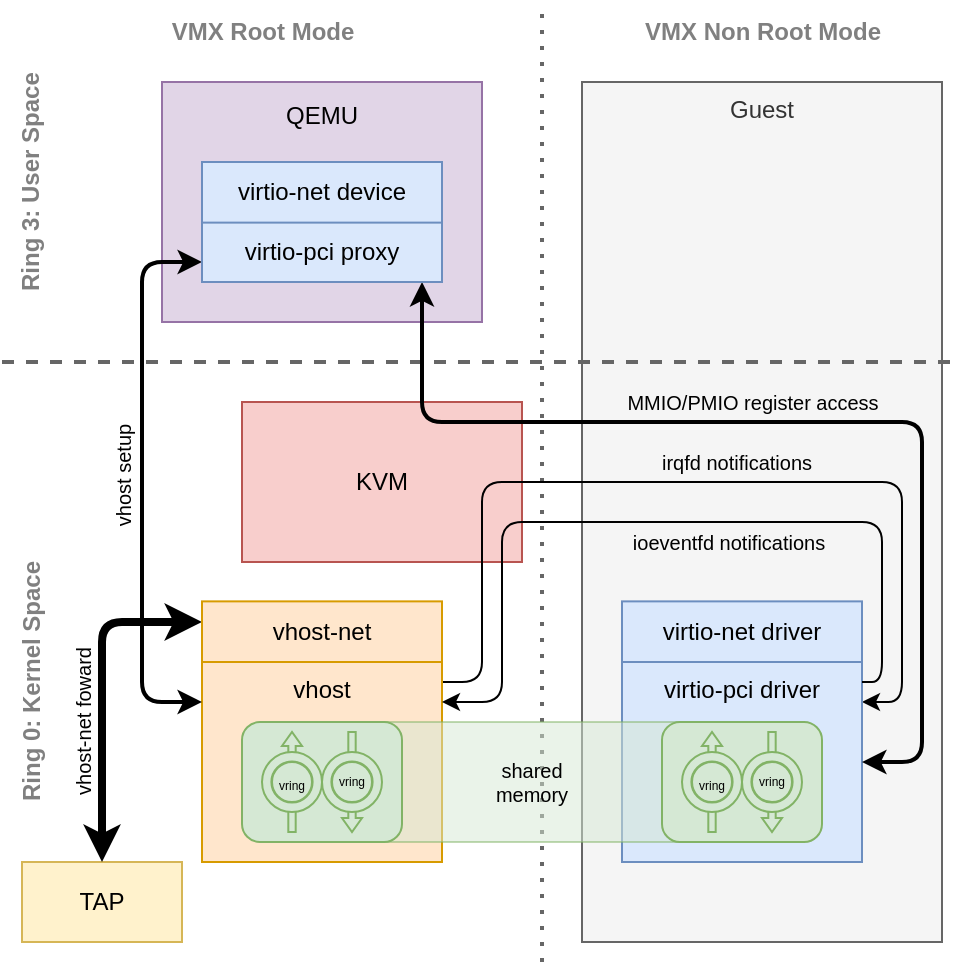 <mxfile version="20.2.8" type="github">
  <diagram id="oZOYW1duo3crIYeeSJwp" name="Page-1">
    <mxGraphModel dx="813" dy="453" grid="1" gridSize="10" guides="1" tooltips="1" connect="1" arrows="1" fold="1" page="1" pageScale="1" pageWidth="500" pageHeight="500" math="0" shadow="0">
      <root>
        <mxCell id="0" />
        <mxCell id="1" parent="0" />
        <mxCell id="YKHGhaV-Iw9WPsnm1_ly-10" value="KVM" style="rounded=0;whiteSpace=wrap;html=1;fillColor=#f8cecc;strokeColor=#b85450;" parent="1" vertex="1">
          <mxGeometry x="130" y="210" width="140" height="80" as="geometry" />
        </mxCell>
        <mxCell id="YKHGhaV-Iw9WPsnm1_ly-8" value="&lt;div&gt;Guest&lt;/div&gt;&lt;div&gt;&lt;br&gt;&lt;/div&gt;&lt;div&gt;&lt;br&gt;&lt;/div&gt;&lt;div&gt;&lt;br&gt;&lt;/div&gt;&lt;div&gt;&lt;br&gt;&lt;/div&gt;&lt;div&gt;&lt;br&gt;&lt;/div&gt;&lt;div&gt;&lt;br&gt;&lt;/div&gt;&lt;div&gt;&lt;br&gt;&lt;/div&gt;&lt;div&gt;&lt;br&gt;&lt;/div&gt;&lt;div&gt;&lt;br&gt;&lt;/div&gt;&lt;div&gt;&lt;br&gt;&lt;/div&gt;&lt;div&gt;&lt;br&gt;&lt;/div&gt;&lt;div&gt;&lt;br&gt;&lt;/div&gt;&lt;div&gt;&lt;br&gt;&lt;/div&gt;&lt;div&gt;&lt;br&gt;&lt;/div&gt;&lt;div&gt;&lt;br&gt;&lt;/div&gt;&lt;div&gt;&lt;br&gt;&lt;/div&gt;&lt;div&gt;&lt;br&gt;&lt;/div&gt;&lt;div&gt;&lt;br&gt;&lt;/div&gt;&lt;div&gt;&lt;br&gt;&lt;/div&gt;&lt;div&gt;&lt;br&gt;&lt;/div&gt;&lt;div&gt;&lt;br&gt;&lt;/div&gt;&lt;div&gt;&lt;br&gt;&lt;/div&gt;&lt;div&gt;&lt;br&gt;&lt;/div&gt;&lt;div&gt;&lt;br&gt;&lt;/div&gt;&lt;div&gt;&lt;br&gt;&lt;/div&gt;&lt;div&gt;&lt;br&gt;&lt;/div&gt;&lt;div&gt;&lt;br&gt;&lt;/div&gt;&lt;div&gt;&lt;br&gt;&lt;/div&gt;" style="rounded=0;whiteSpace=wrap;html=1;fillColor=#f5f5f5;fontColor=#333333;strokeColor=#666666;" parent="1" vertex="1">
          <mxGeometry x="300" y="50" width="180" height="430" as="geometry" />
        </mxCell>
        <mxCell id="YKHGhaV-Iw9WPsnm1_ly-1" value="" style="endArrow=none;dashed=1;html=1;rounded=0;strokeWidth=2;fillColor=#f5f5f5;strokeColor=#666666;" parent="1" edge="1">
          <mxGeometry width="50" height="50" relative="1" as="geometry">
            <mxPoint x="10" y="190" as="sourcePoint" />
            <mxPoint x="490" y="190" as="targetPoint" />
          </mxGeometry>
        </mxCell>
        <mxCell id="YKHGhaV-Iw9WPsnm1_ly-3" value="" style="endArrow=none;dashed=1;html=1;dashPattern=1 3;strokeWidth=2;rounded=0;fillColor=#f5f5f5;strokeColor=#666666;" parent="1" edge="1">
          <mxGeometry width="50" height="50" relative="1" as="geometry">
            <mxPoint x="280" y="490" as="sourcePoint" />
            <mxPoint x="280" y="10" as="targetPoint" />
          </mxGeometry>
        </mxCell>
        <mxCell id="YKHGhaV-Iw9WPsnm1_ly-4" value="VMX Root Mode" style="text;html=1;align=center;verticalAlign=middle;rounded=0;fontStyle=1;fontColor=#808080;" parent="1" vertex="1">
          <mxGeometry x="10" y="10" width="260" height="30" as="geometry" />
        </mxCell>
        <mxCell id="YKHGhaV-Iw9WPsnm1_ly-5" value="&lt;b&gt;VMX Non Root Mode&lt;/b&gt;" style="text;html=1;align=center;verticalAlign=middle;rounded=0;fontColor=#808080;" parent="1" vertex="1">
          <mxGeometry x="290" y="10" width="200" height="30" as="geometry" />
        </mxCell>
        <mxCell id="YKHGhaV-Iw9WPsnm1_ly-6" value="Ring 3: User Space" style="text;html=1;align=center;verticalAlign=middle;rounded=0;rotation=270;fontStyle=1;fontColor=#808080;" parent="1" vertex="1">
          <mxGeometry x="-64.69" y="85.31" width="179.38" height="30" as="geometry" />
        </mxCell>
        <mxCell id="YKHGhaV-Iw9WPsnm1_ly-7" value="Ring 0: Kernel Space" style="text;html=1;align=center;verticalAlign=middle;rounded=0;rotation=270;fontStyle=1;fontColor=#808080;" parent="1" vertex="1">
          <mxGeometry x="-115" y="335" width="280" height="30" as="geometry" />
        </mxCell>
        <mxCell id="YKHGhaV-Iw9WPsnm1_ly-9" value="TAP" style="rounded=0;whiteSpace=wrap;html=1;fillColor=#fff2cc;strokeColor=#d6b656;" parent="1" vertex="1">
          <mxGeometry x="20" y="440" width="80" height="40" as="geometry" />
        </mxCell>
        <mxCell id="YKHGhaV-Iw9WPsnm1_ly-41" style="edgeStyle=orthogonalEdgeStyle;rounded=1;orthogonalLoop=1;jettySize=auto;html=1;strokeWidth=4;fontSize=12;startArrow=classic;startFill=1;entryX=0.5;entryY=0;entryDx=0;entryDy=0;" parent="1" source="BuKsE_VjunbPpSj5-xp7-6" edge="1" target="YKHGhaV-Iw9WPsnm1_ly-9">
          <mxGeometry relative="1" as="geometry">
            <mxPoint x="100" y="460" as="targetPoint" />
            <Array as="points">
              <mxPoint x="60" y="320" />
            </Array>
            <mxPoint x="110" y="310" as="sourcePoint" />
          </mxGeometry>
        </mxCell>
        <mxCell id="YKHGhaV-Iw9WPsnm1_ly-46" value="vhost-net foward" style="edgeLabel;html=1;align=center;verticalAlign=middle;resizable=0;points=[];fontSize=10;rotation=270;" parent="YKHGhaV-Iw9WPsnm1_ly-41" vertex="1" connectable="0">
          <mxGeometry x="0.049" y="-2" relative="1" as="geometry">
            <mxPoint x="-8" y="11" as="offset" />
          </mxGeometry>
        </mxCell>
        <mxCell id="YKHGhaV-Iw9WPsnm1_ly-42" style="edgeStyle=orthogonalEdgeStyle;rounded=1;orthogonalLoop=1;jettySize=auto;html=1;strokeWidth=1;fontSize=12;startArrow=none;startFill=0;" parent="1" source="YKHGhaV-Iw9WPsnm1_ly-11" target="YKHGhaV-Iw9WPsnm1_ly-22" edge="1">
          <mxGeometry relative="1" as="geometry">
            <Array as="points">
              <mxPoint x="250" y="350" />
              <mxPoint x="250" y="250" />
              <mxPoint x="460" y="250" />
              <mxPoint x="460" y="360" />
            </Array>
          </mxGeometry>
        </mxCell>
        <mxCell id="YKHGhaV-Iw9WPsnm1_ly-49" value="irqfd notifications" style="edgeLabel;html=1;align=center;verticalAlign=middle;resizable=0;points=[];fontSize=10;labelBackgroundColor=none;" parent="YKHGhaV-Iw9WPsnm1_ly-42" vertex="1" connectable="0">
          <mxGeometry x="0.313" y="-1" relative="1" as="geometry">
            <mxPoint x="-55" y="-11" as="offset" />
          </mxGeometry>
        </mxCell>
        <mxCell id="YKHGhaV-Iw9WPsnm1_ly-11" value="&lt;div&gt;vhost&lt;/div&gt;&lt;div&gt;&lt;br&gt;&lt;/div&gt;&lt;div&gt;&lt;br&gt;&lt;/div&gt;&lt;div&gt;&lt;br&gt;&lt;/div&gt;&lt;div&gt;&lt;br&gt;&lt;/div&gt;&lt;div&gt;&lt;br&gt;&lt;/div&gt;" style="rounded=0;whiteSpace=wrap;html=1;align=center;fillColor=#ffe6cc;strokeColor=#d79b00;" parent="1" vertex="1">
          <mxGeometry x="110" y="340" width="120" height="100" as="geometry" />
        </mxCell>
        <mxCell id="YKHGhaV-Iw9WPsnm1_ly-22" value="&lt;div&gt;virtio-pci driver&lt;/div&gt;&lt;div&gt;&lt;br&gt;&lt;/div&gt;&lt;div&gt;&lt;br&gt;&lt;/div&gt;&lt;div&gt;&lt;br&gt;&lt;/div&gt;&lt;div&gt;&lt;br&gt;&lt;/div&gt;&lt;div&gt;&lt;br&gt;&lt;/div&gt;" style="rounded=0;whiteSpace=wrap;html=1;align=center;fillColor=#dae8fc;strokeColor=#6c8ebf;" parent="1" vertex="1">
          <mxGeometry x="320" y="340" width="120" height="100" as="geometry" />
        </mxCell>
        <mxCell id="YKHGhaV-Iw9WPsnm1_ly-31" value="&lt;div style=&quot;font-size: 10px;&quot;&gt;&lt;font style=&quot;font-size: 10px;&quot;&gt;shared&lt;/font&gt;&lt;/div&gt;&lt;div style=&quot;font-size: 10px;&quot;&gt;&lt;font style=&quot;font-size: 10px;&quot;&gt;memory&lt;/font&gt;&lt;/div&gt;" style="rounded=0;whiteSpace=wrap;html=1;fontSize=6;opacity=50;fillColor=#d5e8d4;strokeColor=#82b366;" parent="1" vertex="1">
          <mxGeometry x="200" y="370" width="150" height="60" as="geometry" />
        </mxCell>
        <mxCell id="YKHGhaV-Iw9WPsnm1_ly-34" value="&lt;div&gt;QEMU&lt;/div&gt;&lt;div&gt;&lt;br&gt;&lt;/div&gt;&lt;div&gt;&lt;br&gt;&lt;/div&gt;&lt;div&gt;&lt;br&gt;&lt;/div&gt;&lt;div&gt;&lt;br&gt;&lt;/div&gt;&lt;div&gt;&lt;br&gt;&lt;/div&gt;&lt;div&gt;&lt;br&gt;&lt;/div&gt;" style="rounded=0;whiteSpace=wrap;html=1;align=center;fillColor=#e1d5e7;strokeColor=#9673a6;" parent="1" vertex="1">
          <mxGeometry x="90" y="50" width="160" height="120" as="geometry" />
        </mxCell>
        <mxCell id="YKHGhaV-Iw9WPsnm1_ly-44" style="edgeStyle=orthogonalEdgeStyle;rounded=1;orthogonalLoop=1;jettySize=auto;html=1;strokeWidth=2;fontSize=12;startArrow=classic;startFill=1;" parent="1" source="YKHGhaV-Iw9WPsnm1_ly-32" target="YKHGhaV-Iw9WPsnm1_ly-11" edge="1">
          <mxGeometry relative="1" as="geometry">
            <Array as="points">
              <mxPoint x="80" y="140" />
              <mxPoint x="80" y="360" />
            </Array>
          </mxGeometry>
        </mxCell>
        <mxCell id="YKHGhaV-Iw9WPsnm1_ly-47" value="vhost setup" style="edgeLabel;html=1;align=center;verticalAlign=middle;resizable=0;points=[];fontSize=10;rotation=270;" parent="YKHGhaV-Iw9WPsnm1_ly-44" vertex="1" connectable="0">
          <mxGeometry x="-0.023" y="-1" relative="1" as="geometry">
            <mxPoint x="-9" as="offset" />
          </mxGeometry>
        </mxCell>
        <mxCell id="YKHGhaV-Iw9WPsnm1_ly-45" style="edgeStyle=orthogonalEdgeStyle;rounded=1;orthogonalLoop=1;jettySize=auto;html=1;strokeWidth=2;fontSize=12;startArrow=classic;startFill=1;" parent="1" source="YKHGhaV-Iw9WPsnm1_ly-32" target="YKHGhaV-Iw9WPsnm1_ly-22" edge="1">
          <mxGeometry relative="1" as="geometry">
            <Array as="points">
              <mxPoint x="220" y="220" />
              <mxPoint x="470" y="220" />
              <mxPoint x="470" y="390" />
            </Array>
          </mxGeometry>
        </mxCell>
        <mxCell id="YKHGhaV-Iw9WPsnm1_ly-48" value="MMIO/PMIO register access" style="edgeLabel;html=1;align=center;verticalAlign=middle;resizable=0;points=[];fontSize=10;labelBackgroundColor=none;" parent="YKHGhaV-Iw9WPsnm1_ly-45" vertex="1" connectable="0">
          <mxGeometry x="-0.016" y="-2" relative="1" as="geometry">
            <mxPoint x="-21" y="-12" as="offset" />
          </mxGeometry>
        </mxCell>
        <mxCell id="YKHGhaV-Iw9WPsnm1_ly-32" value="virtio-pci proxy" style="rounded=0;whiteSpace=wrap;html=1;align=center;fillColor=#dae8fc;strokeColor=#6c8ebf;" parent="1" vertex="1">
          <mxGeometry x="110" y="120" width="120" height="30" as="geometry" />
        </mxCell>
        <mxCell id="YKHGhaV-Iw9WPsnm1_ly-12" value="" style="rounded=1;whiteSpace=wrap;html=1;fillColor=#d5e8d4;strokeColor=#82b366;" parent="1" vertex="1">
          <mxGeometry x="340" y="370" width="80" height="60" as="geometry" />
        </mxCell>
        <mxCell id="YKHGhaV-Iw9WPsnm1_ly-15" value="" style="shape=singleArrow;direction=north;whiteSpace=wrap;html=1;arrowWidth=0.369;arrowSize=0.14;fillColor=#d5e8d4;strokeColor=#82b366;" parent="1" vertex="1">
          <mxGeometry x="360" y="375" width="10" height="50" as="geometry" />
        </mxCell>
        <mxCell id="YKHGhaV-Iw9WPsnm1_ly-13" value="" style="verticalLabelPosition=bottom;verticalAlign=top;html=1;shape=mxgraph.basic.donut;dx=4.69;fillColor=#d5e8d4;strokeColor=#82b366;" parent="1" vertex="1">
          <mxGeometry x="350" y="385" width="30" height="30" as="geometry" />
        </mxCell>
        <mxCell id="YKHGhaV-Iw9WPsnm1_ly-16" value="" style="shape=singleArrow;direction=south;whiteSpace=wrap;html=1;arrowWidth=0.369;arrowSize=0.14;fillColor=#d5e8d4;strokeColor=#82b366;" parent="1" vertex="1">
          <mxGeometry x="390" y="375" width="10" height="50" as="geometry" />
        </mxCell>
        <mxCell id="YKHGhaV-Iw9WPsnm1_ly-17" value="" style="verticalLabelPosition=bottom;verticalAlign=top;html=1;shape=mxgraph.basic.donut;dx=4.69;fillColor=#d5e8d4;strokeColor=#82b366;" parent="1" vertex="1">
          <mxGeometry x="380" y="385" width="30" height="30" as="geometry" />
        </mxCell>
        <mxCell id="YKHGhaV-Iw9WPsnm1_ly-18" value="&lt;font style=&quot;font-size: 6px;&quot;&gt;vring&lt;/font&gt;" style="ellipse;whiteSpace=wrap;html=1;aspect=fixed;direction=south;fillColor=#d5e8d4;strokeColor=#82b366;" parent="1" vertex="1">
          <mxGeometry x="355" y="390" width="20" height="20" as="geometry" />
        </mxCell>
        <mxCell id="YKHGhaV-Iw9WPsnm1_ly-19" value="vring" style="ellipse;whiteSpace=wrap;html=1;aspect=fixed;direction=south;fontSize=6;fillColor=#d5e8d4;strokeColor=#82b366;" parent="1" vertex="1">
          <mxGeometry x="385" y="390" width="20" height="20" as="geometry" />
        </mxCell>
        <mxCell id="YKHGhaV-Iw9WPsnm1_ly-24" value="" style="rounded=1;whiteSpace=wrap;html=1;fillColor=#d5e8d4;strokeColor=#82b366;" parent="1" vertex="1">
          <mxGeometry x="130" y="370" width="80" height="60" as="geometry" />
        </mxCell>
        <mxCell id="YKHGhaV-Iw9WPsnm1_ly-25" value="" style="shape=singleArrow;direction=north;whiteSpace=wrap;html=1;arrowWidth=0.369;arrowSize=0.14;fillColor=#d5e8d4;strokeColor=#82b366;" parent="1" vertex="1">
          <mxGeometry x="150" y="375" width="10" height="50" as="geometry" />
        </mxCell>
        <mxCell id="YKHGhaV-Iw9WPsnm1_ly-26" value="" style="verticalLabelPosition=bottom;verticalAlign=top;html=1;shape=mxgraph.basic.donut;dx=4.69;fillColor=#d5e8d4;strokeColor=#82b366;" parent="1" vertex="1">
          <mxGeometry x="140" y="385" width="30" height="30" as="geometry" />
        </mxCell>
        <mxCell id="YKHGhaV-Iw9WPsnm1_ly-27" value="" style="shape=singleArrow;direction=south;whiteSpace=wrap;html=1;arrowWidth=0.369;arrowSize=0.14;fillColor=#d5e8d4;strokeColor=#82b366;" parent="1" vertex="1">
          <mxGeometry x="180" y="375" width="10" height="50" as="geometry" />
        </mxCell>
        <mxCell id="YKHGhaV-Iw9WPsnm1_ly-28" value="" style="verticalLabelPosition=bottom;verticalAlign=top;html=1;shape=mxgraph.basic.donut;dx=4.69;fillColor=#d5e8d4;strokeColor=#82b366;" parent="1" vertex="1">
          <mxGeometry x="170" y="385" width="30" height="30" as="geometry" />
        </mxCell>
        <mxCell id="YKHGhaV-Iw9WPsnm1_ly-29" value="&lt;font style=&quot;font-size: 6px;&quot;&gt;vring&lt;/font&gt;" style="ellipse;whiteSpace=wrap;html=1;aspect=fixed;direction=south;fillColor=#d5e8d4;strokeColor=#82b366;" parent="1" vertex="1">
          <mxGeometry x="145" y="390" width="20" height="20" as="geometry" />
        </mxCell>
        <mxCell id="YKHGhaV-Iw9WPsnm1_ly-30" value="vring" style="ellipse;whiteSpace=wrap;html=1;aspect=fixed;direction=south;fontSize=6;fillColor=#d5e8d4;strokeColor=#82b366;" parent="1" vertex="1">
          <mxGeometry x="175" y="390" width="20" height="20" as="geometry" />
        </mxCell>
        <mxCell id="BuKsE_VjunbPpSj5-xp7-1" value="&lt;div&gt;virtio-net device&lt;/div&gt;" style="rounded=0;whiteSpace=wrap;html=1;align=center;fillColor=#dae8fc;strokeColor=#6c8ebf;" vertex="1" parent="1">
          <mxGeometry x="110" y="90" width="120" height="30.31" as="geometry" />
        </mxCell>
        <mxCell id="BuKsE_VjunbPpSj5-xp7-3" value="&lt;div&gt;virtio-net driver&lt;/div&gt;" style="rounded=0;whiteSpace=wrap;html=1;align=center;fillColor=#dae8fc;strokeColor=#6c8ebf;" vertex="1" parent="1">
          <mxGeometry x="320" y="309.69" width="120" height="30.31" as="geometry" />
        </mxCell>
        <mxCell id="BuKsE_VjunbPpSj5-xp7-4" value="" style="edgeStyle=orthogonalEdgeStyle;rounded=1;orthogonalLoop=1;jettySize=auto;html=1;strokeWidth=1;fontSize=12;startArrow=none;startFill=0;endArrow=classic;endFill=1;" edge="1" parent="1" source="YKHGhaV-Iw9WPsnm1_ly-22" target="YKHGhaV-Iw9WPsnm1_ly-11">
          <mxGeometry relative="1" as="geometry">
            <mxPoint x="260" y="310" as="targetPoint" />
            <Array as="points">
              <mxPoint x="450" y="350" />
              <mxPoint x="450" y="270" />
              <mxPoint x="260" y="270" />
              <mxPoint x="260" y="360" />
            </Array>
            <mxPoint x="440" y="340" as="sourcePoint" />
          </mxGeometry>
        </mxCell>
        <mxCell id="BuKsE_VjunbPpSj5-xp7-5" value="ioeventfd notifications" style="edgeLabel;html=1;align=center;verticalAlign=middle;resizable=0;points=[];fontSize=10;labelBackgroundColor=none;" vertex="1" connectable="0" parent="BuKsE_VjunbPpSj5-xp7-4">
          <mxGeometry x="-0.182" y="1" relative="1" as="geometry">
            <mxPoint x="-4" y="9" as="offset" />
          </mxGeometry>
        </mxCell>
        <mxCell id="BuKsE_VjunbPpSj5-xp7-6" value="&lt;div&gt;vhost-net&lt;/div&gt;" style="rounded=0;whiteSpace=wrap;html=1;align=center;fillColor=#ffe6cc;strokeColor=#d79b00;" vertex="1" parent="1">
          <mxGeometry x="110" y="309.69" width="120" height="30.31" as="geometry" />
        </mxCell>
      </root>
    </mxGraphModel>
  </diagram>
</mxfile>

